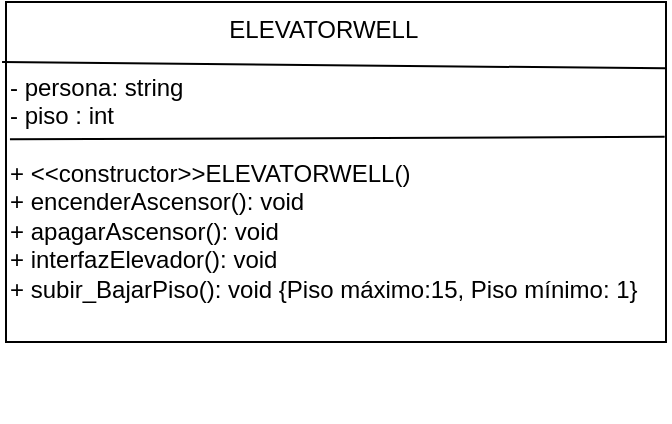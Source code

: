 <mxfile>
    <diagram id="uylDJdGTQgp-Q8T-UTCu" name="Página-1">
        <mxGraphModel dx="974" dy="430" grid="1" gridSize="10" guides="1" tooltips="1" connect="1" arrows="1" fold="1" page="1" pageScale="1" pageWidth="827" pageHeight="1169" math="0" shadow="0">
            <root>
                <mxCell id="0"/>
                <mxCell id="1" parent="0"/>
                <mxCell id="2" value="" style="rounded=0;whiteSpace=wrap;html=1;" vertex="1" parent="1">
                    <mxGeometry x="140" y="280" width="330" height="170" as="geometry"/>
                </mxCell>
                <mxCell id="3" value="&lt;div style=&quot;text-align: center&quot;&gt;&lt;span&gt;ELEVATORWELL&lt;/span&gt;&lt;/div&gt;&lt;br&gt;- persona: string&lt;br&gt;- piso : int&lt;br&gt;&lt;br&gt;+ &amp;lt;&amp;lt;constructor&amp;gt;&amp;gt;ELEVATORWELL()&lt;br&gt;+ encenderAscensor(): void&lt;br&gt;+ apagarAscensor(): void&lt;br&gt;+ interfazElevador(): void&lt;br&gt;+ subir_BajarPiso(): void {Piso máximo:15, Piso mínimo: 1}" style="text;whiteSpace=wrap;html=1;" vertex="1" parent="1">
                    <mxGeometry x="140" y="280" width="330" height="210" as="geometry"/>
                </mxCell>
                <mxCell id="4" value="" style="endArrow=none;html=1;exitX=0.006;exitY=0.327;exitDx=0;exitDy=0;entryX=0.998;entryY=0.321;entryDx=0;entryDy=0;entryPerimeter=0;exitPerimeter=0;" edge="1" parent="1" source="3" target="3">
                    <mxGeometry width="50" height="50" relative="1" as="geometry">
                        <mxPoint x="100" y="160" as="sourcePoint"/>
                        <mxPoint x="150" y="110" as="targetPoint"/>
                    </mxGeometry>
                </mxCell>
                <mxCell id="5" value="" style="endArrow=none;html=1;exitX=-0.006;exitY=0.143;exitDx=0;exitDy=0;exitPerimeter=0;entryX=0.999;entryY=0.158;entryDx=0;entryDy=0;entryPerimeter=0;" edge="1" parent="1" source="3" target="3">
                    <mxGeometry width="50" height="50" relative="1" as="geometry">
                        <mxPoint x="100" y="160" as="sourcePoint"/>
                        <mxPoint x="620" y="70" as="targetPoint"/>
                    </mxGeometry>
                </mxCell>
            </root>
        </mxGraphModel>
    </diagram>
</mxfile>